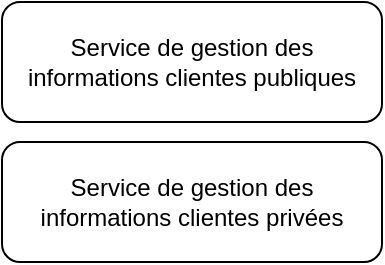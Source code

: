 <mxfile version="20.2.7" type="github"><diagram id="JNVbgqYIRuARaCZmSSz4" name="Page-1"><mxGraphModel dx="1422" dy="724" grid="1" gridSize="10" guides="1" tooltips="1" connect="1" arrows="1" fold="1" page="1" pageScale="1" pageWidth="827" pageHeight="1169" math="0" shadow="0"><root><mxCell id="0"/><mxCell id="1" parent="0"/><mxCell id="7YNZsPMPIIOZVxPNQjGd-17" value="Service de gestion des informations clientes publiques" style="rounded=1;whiteSpace=wrap;html=1;" parent="1" vertex="1"><mxGeometry x="80" y="40" width="190" height="60" as="geometry"/></mxCell><mxCell id="93IZTr1buTfLBF3rWceJ-1" value="Service de gestion des informations clientes privées" style="rounded=1;whiteSpace=wrap;html=1;" vertex="1" parent="1"><mxGeometry x="80" y="110" width="190" height="60" as="geometry"/></mxCell></root></mxGraphModel></diagram></mxfile>
